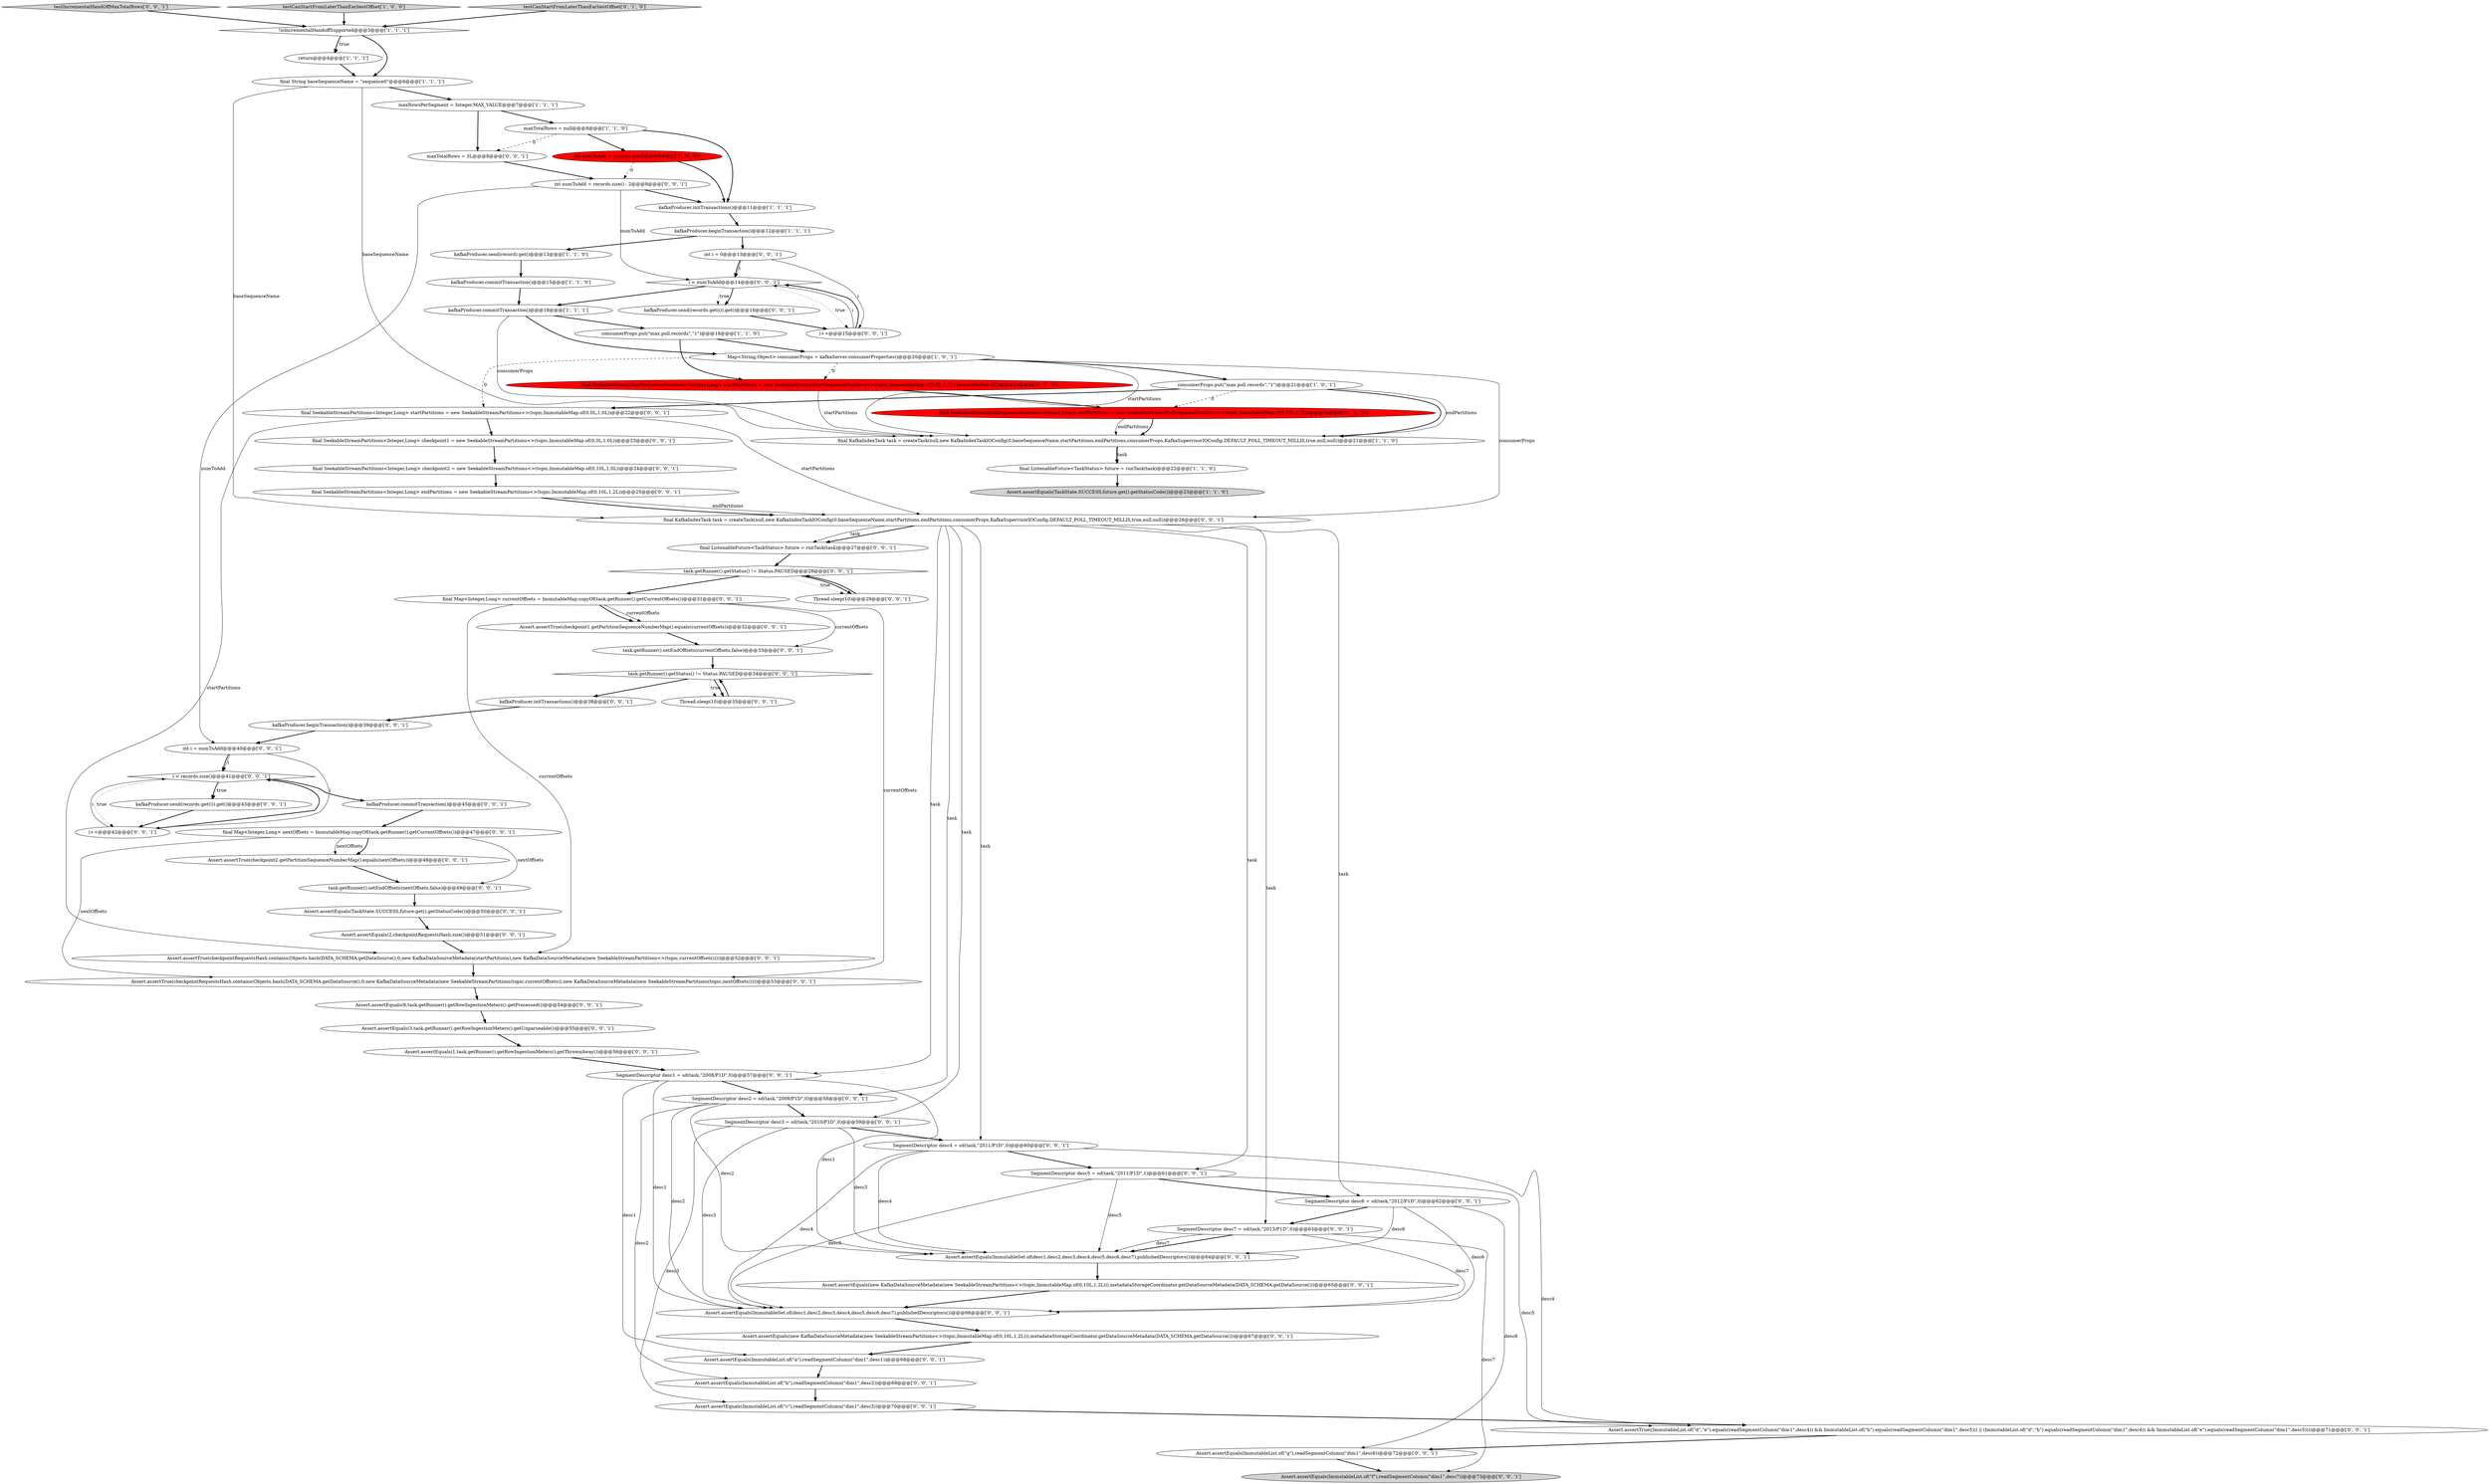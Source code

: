 digraph {
33 [style = filled, label = "int i = 0@@@13@@@['0', '0', '1']", fillcolor = white, shape = ellipse image = "AAA0AAABBB3BBB"];
37 [style = filled, label = "i < records.size()@@@41@@@['0', '0', '1']", fillcolor = white, shape = diamond image = "AAA0AAABBB3BBB"];
63 [style = filled, label = "SegmentDescriptor desc7 = sd(task,\"2013/P1D\",0)@@@63@@@['0', '0', '1']", fillcolor = white, shape = ellipse image = "AAA0AAABBB3BBB"];
35 [style = filled, label = "Thread.sleep(10)@@@29@@@['0', '0', '1']", fillcolor = white, shape = ellipse image = "AAA0AAABBB3BBB"];
72 [style = filled, label = "Assert.assertEquals(ImmutableSet.of(desc1,desc2,desc3,desc4,desc5,desc6,desc7),publishedDescriptors())@@@66@@@['0', '0', '1']", fillcolor = white, shape = ellipse image = "AAA0AAABBB3BBB"];
38 [style = filled, label = "final SeekableStreamPartitions<Integer,Long> checkpoint1 = new SeekableStreamPartitions<>(topic,ImmutableMap.of(0,3L,1,0L))@@@23@@@['0', '0', '1']", fillcolor = white, shape = ellipse image = "AAA0AAABBB3BBB"];
71 [style = filled, label = "Assert.assertEquals(new KafkaDataSourceMetadata(new SeekableStreamPartitions<>(topic,ImmutableMap.of(0,10L,1,2L))),metadataStorageCoordinator.getDataSourceMetadata(DATA_SCHEMA.getDataSource()))@@@67@@@['0', '0', '1']", fillcolor = white, shape = ellipse image = "AAA0AAABBB3BBB"];
13 [style = filled, label = "kafkaProducer.commitTransaction()@@@15@@@['1', '1', '0']", fillcolor = white, shape = ellipse image = "AAA0AAABBB1BBB"];
74 [style = filled, label = "Assert.assertEquals(2,checkpointRequestsHash.size())@@@51@@@['0', '0', '1']", fillcolor = white, shape = ellipse image = "AAA0AAABBB3BBB"];
46 [style = filled, label = "task.getRunner().getStatus() != Status.PAUSED@@@34@@@['0', '0', '1']", fillcolor = white, shape = diamond image = "AAA0AAABBB3BBB"];
28 [style = filled, label = "task.getRunner().setEndOffsets(nextOffsets,false)@@@49@@@['0', '0', '1']", fillcolor = white, shape = ellipse image = "AAA0AAABBB3BBB"];
9 [style = filled, label = "return@@@4@@@['1', '1', '1']", fillcolor = white, shape = ellipse image = "AAA0AAABBB1BBB"];
5 [style = filled, label = "final KafkaIndexTask task = createTask(null,new KafkaIndexTaskIOConfig(0,baseSequenceName,startPartitions,endPartitions,consumerProps,KafkaSupervisorIOConfig.DEFAULT_POLL_TIMEOUT_MILLIS,true,null,null))@@@21@@@['1', '1', '0']", fillcolor = white, shape = ellipse image = "AAA0AAABBB1BBB"];
11 [style = filled, label = "maxTotalRows = null@@@8@@@['1', '1', '0']", fillcolor = white, shape = ellipse image = "AAA0AAABBB1BBB"];
17 [style = filled, label = "kafkaProducer.send(record).get()@@@13@@@['1', '1', '0']", fillcolor = white, shape = ellipse image = "AAA0AAABBB1BBB"];
31 [style = filled, label = "task.getRunner().setEndOffsets(currentOffsets,false)@@@33@@@['0', '0', '1']", fillcolor = white, shape = ellipse image = "AAA0AAABBB3BBB"];
29 [style = filled, label = "kafkaProducer.send(records.get(i)).get()@@@43@@@['0', '0', '1']", fillcolor = white, shape = ellipse image = "AAA0AAABBB3BBB"];
49 [style = filled, label = "SegmentDescriptor desc3 = sd(task,\"2010/P1D\",0)@@@59@@@['0', '0', '1']", fillcolor = white, shape = ellipse image = "AAA0AAABBB3BBB"];
40 [style = filled, label = "SegmentDescriptor desc5 = sd(task,\"2011/P1D\",1)@@@61@@@['0', '0', '1']", fillcolor = white, shape = ellipse image = "AAA0AAABBB3BBB"];
14 [style = filled, label = "Assert.assertEquals(TaskState.SUCCESS,future.get().getStatusCode())@@@23@@@['1', '1', '0']", fillcolor = lightgray, shape = ellipse image = "AAA0AAABBB1BBB"];
0 [style = filled, label = "kafkaProducer.commitTransaction()@@@18@@@['1', '1', '1']", fillcolor = white, shape = ellipse image = "AAA0AAABBB1BBB"];
24 [style = filled, label = "Assert.assertEquals(8,task.getRunner().getRowIngestionMeters().getProcessed())@@@54@@@['0', '0', '1']", fillcolor = white, shape = ellipse image = "AAA0AAABBB3BBB"];
32 [style = filled, label = "int numToAdd = records.size() - 2@@@9@@@['0', '0', '1']", fillcolor = white, shape = ellipse image = "AAA0AAABBB3BBB"];
57 [style = filled, label = "testIncrementalHandOffMaxTotalRows['0', '0', '1']", fillcolor = lightgray, shape = diamond image = "AAA0AAABBB3BBB"];
30 [style = filled, label = "final SeekableStreamPartitions<Integer,Long> checkpoint2 = new SeekableStreamPartitions<>(topic,ImmutableMap.of(0,10L,1,0L))@@@24@@@['0', '0', '1']", fillcolor = white, shape = ellipse image = "AAA0AAABBB3BBB"];
47 [style = filled, label = "kafkaProducer.send(records.get(i)).get()@@@16@@@['0', '0', '1']", fillcolor = white, shape = ellipse image = "AAA0AAABBB3BBB"];
70 [style = filled, label = "final SeekableStreamPartitions<Integer,Long> endPartitions = new SeekableStreamPartitions<>(topic,ImmutableMap.of(0,10L,1,2L))@@@25@@@['0', '0', '1']", fillcolor = white, shape = ellipse image = "AAA0AAABBB3BBB"];
20 [style = filled, label = "final SeekableStreamEndSequenceNumbers<Integer,Long> endPartitions = new SeekableStreamEndSequenceNumbers<>(topic,ImmutableMap.of(0,10L,1,2L))@@@20@@@['0', '1', '0']", fillcolor = red, shape = ellipse image = "AAA1AAABBB2BBB"];
26 [style = filled, label = "SegmentDescriptor desc2 = sd(task,\"2009/P1D\",0)@@@58@@@['0', '0', '1']", fillcolor = white, shape = ellipse image = "AAA0AAABBB3BBB"];
27 [style = filled, label = "Assert.assertEquals(1,task.getRunner().getRowIngestionMeters().getThrownAway())@@@56@@@['0', '0', '1']", fillcolor = white, shape = ellipse image = "AAA0AAABBB3BBB"];
50 [style = filled, label = "task.getRunner().getStatus() != Status.PAUSED@@@28@@@['0', '0', '1']", fillcolor = white, shape = diamond image = "AAA0AAABBB3BBB"];
8 [style = filled, label = "testCanStartFromLaterThanEarliestOffset['1', '0', '0']", fillcolor = lightgray, shape = diamond image = "AAA0AAABBB1BBB"];
39 [style = filled, label = "kafkaProducer.beginTransaction()@@@39@@@['0', '0', '1']", fillcolor = white, shape = ellipse image = "AAA0AAABBB3BBB"];
61 [style = filled, label = "SegmentDescriptor desc1 = sd(task,\"2008/P1D\",0)@@@57@@@['0', '0', '1']", fillcolor = white, shape = ellipse image = "AAA0AAABBB3BBB"];
43 [style = filled, label = "Assert.assertTrue(checkpoint2.getPartitionSequenceNumberMap().equals(nextOffsets))@@@48@@@['0', '0', '1']", fillcolor = white, shape = ellipse image = "AAA0AAABBB3BBB"];
3 [style = filled, label = "kafkaProducer.initTransactions()@@@11@@@['1', '1', '1']", fillcolor = white, shape = ellipse image = "AAA0AAABBB1BBB"];
53 [style = filled, label = "Assert.assertEquals(ImmutableList.of(\"a\"),readSegmentColumn(\"dim1\",desc1))@@@68@@@['0', '0', '1']", fillcolor = white, shape = ellipse image = "AAA0AAABBB3BBB"];
73 [style = filled, label = "int i = numToAdd@@@40@@@['0', '0', '1']", fillcolor = white, shape = ellipse image = "AAA0AAABBB3BBB"];
51 [style = filled, label = "i < numToAdd@@@14@@@['0', '0', '1']", fillcolor = white, shape = diamond image = "AAA0AAABBB3BBB"];
66 [style = filled, label = "Assert.assertEquals(ImmutableList.of(\"g\"),readSegmentColumn(\"dim1\",desc6))@@@72@@@['0', '0', '1']", fillcolor = white, shape = ellipse image = "AAA0AAABBB3BBB"];
54 [style = filled, label = "Assert.assertEquals(ImmutableList.of(\"c\"),readSegmentColumn(\"dim1\",desc3))@@@70@@@['0', '0', '1']", fillcolor = white, shape = ellipse image = "AAA0AAABBB3BBB"];
59 [style = filled, label = "final ListenableFuture<TaskStatus> future = runTask(task)@@@27@@@['0', '0', '1']", fillcolor = white, shape = ellipse image = "AAA0AAABBB3BBB"];
4 [style = filled, label = "consumerProps.put(\"max.poll.records\",\"1\")@@@18@@@['1', '1', '0']", fillcolor = white, shape = ellipse image = "AAA0AAABBB1BBB"];
21 [style = filled, label = "Assert.assertEquals(new KafkaDataSourceMetadata(new SeekableStreamPartitions<>(topic,ImmutableMap.of(0,10L,1,2L))),metadataStorageCoordinator.getDataSourceMetadata(DATA_SCHEMA.getDataSource()))@@@65@@@['0', '0', '1']", fillcolor = white, shape = ellipse image = "AAA0AAABBB3BBB"];
48 [style = filled, label = "Assert.assertTrue(checkpointRequestsHash.contains(Objects.hash(DATA_SCHEMA.getDataSource(),0,new KafkaDataSourceMetadata(startPartitions),new KafkaDataSourceMetadata(new SeekableStreamPartitions<>(topic,currentOffsets)))))@@@52@@@['0', '0', '1']", fillcolor = white, shape = ellipse image = "AAA0AAABBB3BBB"];
18 [style = filled, label = "testCanStartFromLaterThanEarliestOffset['0', '1', '0']", fillcolor = lightgray, shape = diamond image = "AAA0AAABBB2BBB"];
45 [style = filled, label = "Assert.assertTrue(checkpointRequestsHash.contains(Objects.hash(DATA_SCHEMA.getDataSource(),0,new KafkaDataSourceMetadata(new SeekableStreamPartitions(topic,currentOffsets)),new KafkaDataSourceMetadata(new SeekableStreamPartitions(topic,nextOffsets)))))@@@53@@@['0', '0', '1']", fillcolor = white, shape = ellipse image = "AAA0AAABBB3BBB"];
60 [style = filled, label = "Assert.assertTrue((ImmutableList.of(\"d\",\"e\").equals(readSegmentColumn(\"dim1\",desc4)) && ImmutableList.of(\"h\").equals(readSegmentColumn(\"dim1\",desc5))) || (ImmutableList.of(\"d\",\"h\").equals(readSegmentColumn(\"dim1\",desc4)) && ImmutableList.of(\"e\").equals(readSegmentColumn(\"dim1\",desc5))))@@@71@@@['0', '0', '1']", fillcolor = white, shape = ellipse image = "AAA0AAABBB3BBB"];
52 [style = filled, label = "kafkaProducer.commitTransaction()@@@45@@@['0', '0', '1']", fillcolor = white, shape = ellipse image = "AAA0AAABBB3BBB"];
62 [style = filled, label = "Assert.assertEquals(ImmutableSet.of(desc1,desc2,desc3,desc4,desc5,desc6,desc7),publishedDescriptors())@@@64@@@['0', '0', '1']", fillcolor = white, shape = ellipse image = "AAA0AAABBB3BBB"];
67 [style = filled, label = "maxTotalRows = 3L@@@8@@@['0', '0', '1']", fillcolor = white, shape = ellipse image = "AAA0AAABBB3BBB"];
6 [style = filled, label = "Map<String,Object> consumerProps = kafkaServer.consumerProperties()@@@20@@@['1', '0', '1']", fillcolor = white, shape = ellipse image = "AAA0AAABBB1BBB"];
55 [style = filled, label = "Assert.assertEquals(TaskState.SUCCESS,future.get().getStatusCode())@@@50@@@['0', '0', '1']", fillcolor = white, shape = ellipse image = "AAA0AAABBB3BBB"];
34 [style = filled, label = "Assert.assertEquals(3,task.getRunner().getRowIngestionMeters().getUnparseable())@@@55@@@['0', '0', '1']", fillcolor = white, shape = ellipse image = "AAA0AAABBB3BBB"];
25 [style = filled, label = "i++@@@15@@@['0', '0', '1']", fillcolor = white, shape = ellipse image = "AAA0AAABBB3BBB"];
1 [style = filled, label = "maxRowsPerSegment = Integer.MAX_VALUE@@@7@@@['1', '1', '1']", fillcolor = white, shape = ellipse image = "AAA0AAABBB1BBB"];
44 [style = filled, label = "final KafkaIndexTask task = createTask(null,new KafkaIndexTaskIOConfig(0,baseSequenceName,startPartitions,endPartitions,consumerProps,KafkaSupervisorIOConfig.DEFAULT_POLL_TIMEOUT_MILLIS,true,null,null))@@@26@@@['0', '0', '1']", fillcolor = white, shape = ellipse image = "AAA0AAABBB3BBB"];
16 [style = filled, label = "!isIncrementalHandoffSupported@@@3@@@['1', '1', '1']", fillcolor = white, shape = diamond image = "AAA0AAABBB1BBB"];
7 [style = filled, label = "int numToAdd = records.size()@@@9@@@['1', '0', '0']", fillcolor = red, shape = ellipse image = "AAA1AAABBB1BBB"];
23 [style = filled, label = "Assert.assertEquals(ImmutableList.of(\"b\"),readSegmentColumn(\"dim1\",desc2))@@@69@@@['0', '0', '1']", fillcolor = white, shape = ellipse image = "AAA0AAABBB3BBB"];
36 [style = filled, label = "final SeekableStreamPartitions<Integer,Long> startPartitions = new SeekableStreamPartitions<>(topic,ImmutableMap.of(0,0L,1,0L))@@@22@@@['0', '0', '1']", fillcolor = white, shape = ellipse image = "AAA0AAABBB3BBB"];
41 [style = filled, label = "i++@@@42@@@['0', '0', '1']", fillcolor = white, shape = ellipse image = "AAA0AAABBB3BBB"];
42 [style = filled, label = "SegmentDescriptor desc4 = sd(task,\"2011/P1D\",0)@@@60@@@['0', '0', '1']", fillcolor = white, shape = ellipse image = "AAA0AAABBB3BBB"];
56 [style = filled, label = "SegmentDescriptor desc6 = sd(task,\"2012/P1D\",0)@@@62@@@['0', '0', '1']", fillcolor = white, shape = ellipse image = "AAA0AAABBB3BBB"];
64 [style = filled, label = "Assert.assertTrue(checkpoint1.getPartitionSequenceNumberMap().equals(currentOffsets))@@@32@@@['0', '0', '1']", fillcolor = white, shape = ellipse image = "AAA0AAABBB3BBB"];
69 [style = filled, label = "Assert.assertEquals(ImmutableList.of(\"f\"),readSegmentColumn(\"dim1\",desc7))@@@73@@@['0', '0', '1']", fillcolor = lightgray, shape = ellipse image = "AAA0AAABBB3BBB"];
22 [style = filled, label = "kafkaProducer.initTransactions()@@@38@@@['0', '0', '1']", fillcolor = white, shape = ellipse image = "AAA0AAABBB3BBB"];
65 [style = filled, label = "final Map<Integer,Long> currentOffsets = ImmutableMap.copyOf(task.getRunner().getCurrentOffsets())@@@31@@@['0', '0', '1']", fillcolor = white, shape = ellipse image = "AAA0AAABBB3BBB"];
10 [style = filled, label = "final ListenableFuture<TaskStatus> future = runTask(task)@@@22@@@['1', '1', '0']", fillcolor = white, shape = ellipse image = "AAA0AAABBB1BBB"];
58 [style = filled, label = "Thread.sleep(10)@@@35@@@['0', '0', '1']", fillcolor = white, shape = ellipse image = "AAA0AAABBB3BBB"];
15 [style = filled, label = "final String baseSequenceName = \"sequence0\"@@@6@@@['1', '1', '1']", fillcolor = white, shape = ellipse image = "AAA0AAABBB1BBB"];
12 [style = filled, label = "consumerProps.put(\"max.poll.records\",\"1\")@@@21@@@['1', '0', '1']", fillcolor = white, shape = ellipse image = "AAA0AAABBB1BBB"];
19 [style = filled, label = "final SeekableStreamStartSequenceNumbers<Integer,Long> startPartitions = new SeekableStreamStartSequenceNumbers<>(topic,ImmutableMap.of(0,0L,1,1L),ImmutableSet.of())@@@19@@@['0', '1', '0']", fillcolor = red, shape = ellipse image = "AAA1AAABBB2BBB"];
68 [style = filled, label = "final Map<Integer,Long> nextOffsets = ImmutableMap.copyOf(task.getRunner().getCurrentOffsets())@@@47@@@['0', '0', '1']", fillcolor = white, shape = ellipse image = "AAA0AAABBB3BBB"];
2 [style = filled, label = "kafkaProducer.beginTransaction()@@@12@@@['1', '1', '1']", fillcolor = white, shape = ellipse image = "AAA0AAABBB1BBB"];
8->16 [style = bold, label=""];
1->67 [style = bold, label=""];
5->10 [style = solid, label="task"];
16->9 [style = dotted, label="true"];
12->5 [style = bold, label=""];
68->43 [style = bold, label=""];
44->56 [style = solid, label="task"];
33->51 [style = solid, label="i"];
24->34 [style = bold, label=""];
44->61 [style = solid, label="task"];
51->25 [style = dotted, label="true"];
51->47 [style = dotted, label="true"];
44->49 [style = solid, label="task"];
26->23 [style = solid, label="desc2"];
45->24 [style = bold, label=""];
70->44 [style = bold, label=""];
36->44 [style = solid, label="startPartitions"];
50->65 [style = bold, label=""];
26->62 [style = solid, label="desc2"];
42->72 [style = solid, label="desc4"];
52->68 [style = bold, label=""];
55->74 [style = bold, label=""];
26->72 [style = solid, label="desc2"];
38->30 [style = bold, label=""];
64->31 [style = bold, label=""];
21->72 [style = bold, label=""];
33->25 [style = solid, label="i"];
56->72 [style = solid, label="desc6"];
35->50 [style = bold, label=""];
42->60 [style = solid, label="desc4"];
20->5 [style = solid, label="endPartitions"];
6->36 [style = dashed, label="0"];
51->47 [style = bold, label=""];
57->16 [style = bold, label=""];
65->31 [style = solid, label="currentOffsets"];
44->26 [style = solid, label="task"];
44->63 [style = solid, label="task"];
68->43 [style = solid, label="nextOffsets"];
31->46 [style = bold, label=""];
15->44 [style = solid, label="baseSequenceName"];
25->51 [style = solid, label="i"];
32->3 [style = bold, label=""];
28->55 [style = bold, label=""];
46->58 [style = dotted, label="true"];
16->9 [style = bold, label=""];
30->70 [style = bold, label=""];
25->51 [style = bold, label=""];
60->66 [style = bold, label=""];
5->10 [style = bold, label=""];
65->48 [style = solid, label="currentOffsets"];
61->26 [style = bold, label=""];
12->20 [style = dashed, label="0"];
73->37 [style = bold, label=""];
10->14 [style = bold, label=""];
54->60 [style = bold, label=""];
19->20 [style = bold, label=""];
6->44 [style = solid, label="consumerProps"];
41->37 [style = bold, label=""];
4->19 [style = bold, label=""];
26->49 [style = bold, label=""];
37->29 [style = bold, label=""];
51->0 [style = bold, label=""];
15->5 [style = solid, label="baseSequenceName"];
42->40 [style = bold, label=""];
68->28 [style = solid, label="nextOffsets"];
1->11 [style = bold, label=""];
50->35 [style = dotted, label="true"];
66->69 [style = bold, label=""];
63->69 [style = solid, label="desc7"];
36->48 [style = solid, label="startPartitions"];
65->64 [style = solid, label="currentOffsets"];
6->5 [style = solid, label="startPartitions"];
47->25 [style = bold, label=""];
63->62 [style = bold, label=""];
3->2 [style = bold, label=""];
37->41 [style = dotted, label="true"];
49->54 [style = solid, label="desc3"];
72->71 [style = bold, label=""];
6->19 [style = dashed, label="0"];
61->62 [style = solid, label="desc1"];
58->46 [style = bold, label=""];
2->33 [style = bold, label=""];
73->37 [style = solid, label="i"];
40->60 [style = solid, label="desc5"];
63->62 [style = solid, label="desc7"];
13->0 [style = bold, label=""];
2->17 [style = bold, label=""];
59->50 [style = bold, label=""];
23->54 [style = bold, label=""];
56->66 [style = solid, label="desc6"];
40->56 [style = bold, label=""];
12->36 [style = bold, label=""];
44->59 [style = bold, label=""];
68->45 [style = solid, label="nextOffsets"];
74->48 [style = bold, label=""];
61->72 [style = solid, label="desc1"];
71->53 [style = bold, label=""];
40->72 [style = solid, label="desc5"];
39->73 [style = bold, label=""];
11->3 [style = bold, label=""];
32->73 [style = solid, label="numToAdd"];
0->5 [style = solid, label="consumerProps"];
22->39 [style = bold, label=""];
7->32 [style = dashed, label="0"];
53->23 [style = bold, label=""];
67->32 [style = bold, label=""];
17->13 [style = bold, label=""];
37->52 [style = bold, label=""];
61->53 [style = solid, label="desc1"];
50->35 [style = bold, label=""];
56->63 [style = bold, label=""];
49->72 [style = solid, label="desc3"];
49->62 [style = solid, label="desc3"];
46->22 [style = bold, label=""];
15->1 [style = bold, label=""];
18->16 [style = bold, label=""];
6->12 [style = bold, label=""];
16->15 [style = bold, label=""];
49->42 [style = bold, label=""];
44->42 [style = solid, label="task"];
4->6 [style = bold, label=""];
0->6 [style = bold, label=""];
27->61 [style = bold, label=""];
44->40 [style = solid, label="task"];
65->64 [style = bold, label=""];
29->41 [style = bold, label=""];
19->5 [style = solid, label="startPartitions"];
44->59 [style = solid, label="task"];
37->29 [style = dotted, label="true"];
46->58 [style = bold, label=""];
70->44 [style = solid, label="endPartitions"];
42->62 [style = solid, label="desc4"];
7->3 [style = bold, label=""];
73->41 [style = solid, label="i"];
12->5 [style = solid, label="endPartitions"];
43->28 [style = bold, label=""];
20->5 [style = bold, label=""];
40->62 [style = solid, label="desc5"];
63->72 [style = solid, label="desc7"];
48->45 [style = bold, label=""];
33->51 [style = bold, label=""];
11->67 [style = dashed, label="0"];
0->4 [style = bold, label=""];
9->15 [style = bold, label=""];
36->38 [style = bold, label=""];
32->51 [style = solid, label="numToAdd"];
56->62 [style = solid, label="desc6"];
11->7 [style = bold, label=""];
62->21 [style = bold, label=""];
41->37 [style = solid, label="i"];
34->27 [style = bold, label=""];
65->45 [style = solid, label="currentOffsets"];
}
